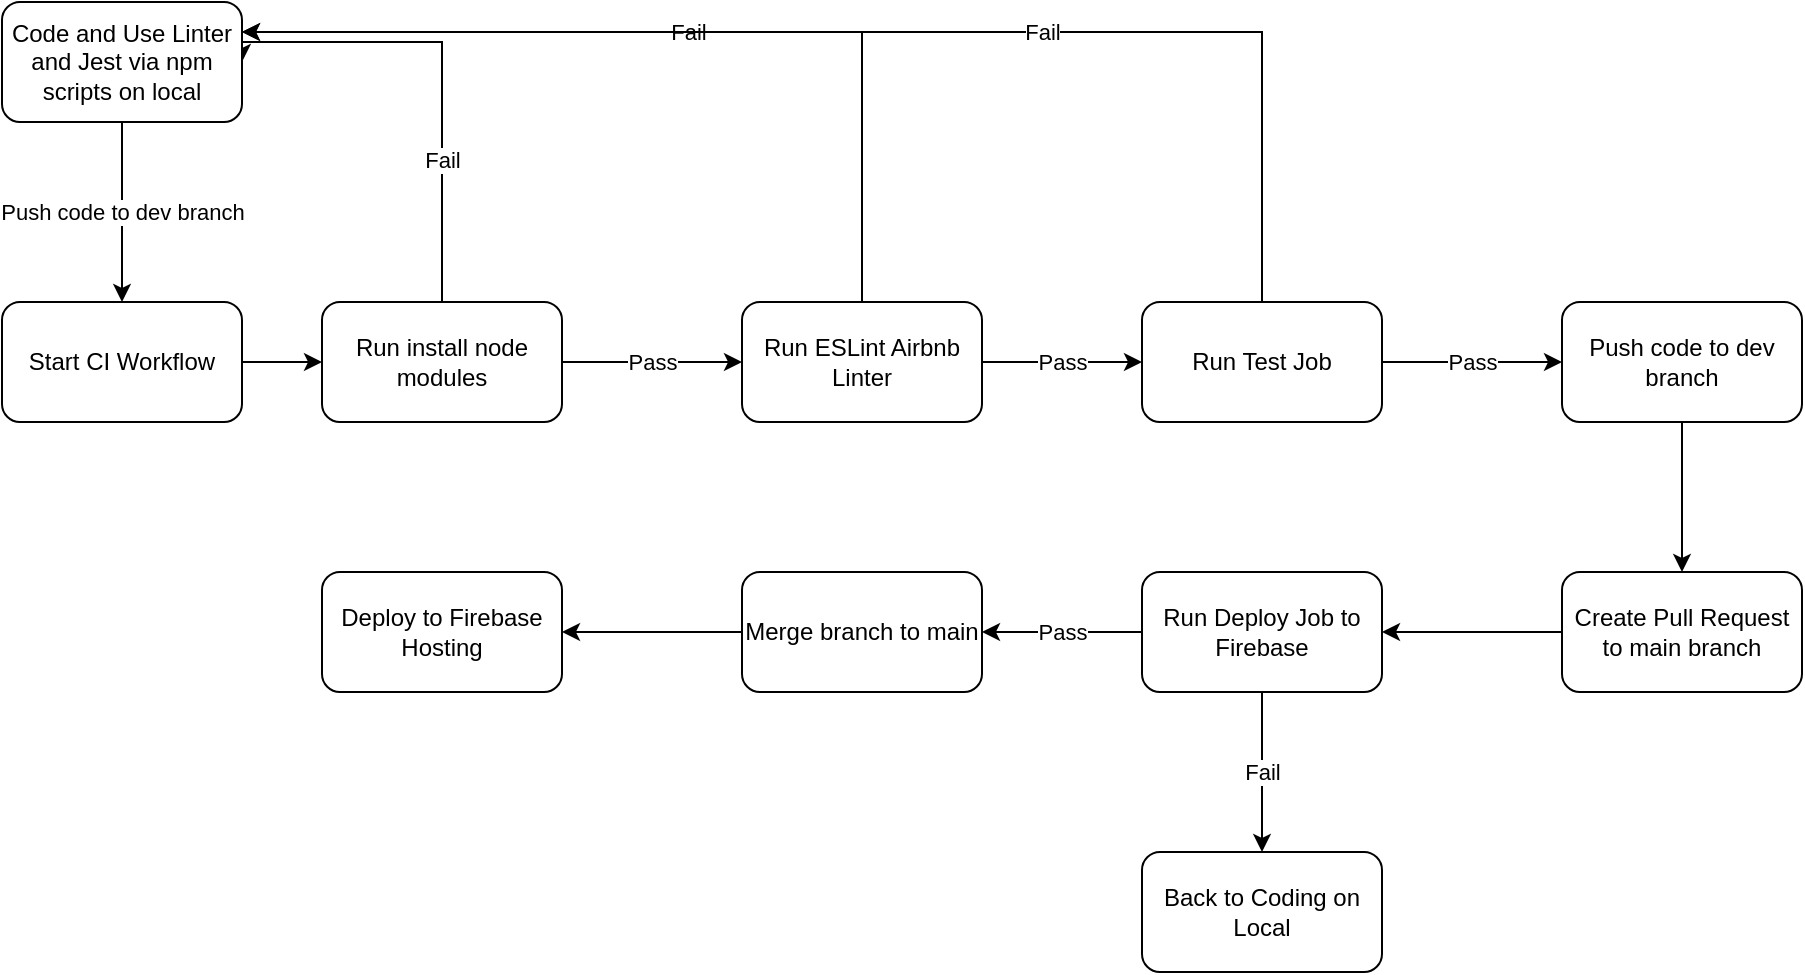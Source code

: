 <mxfile><diagram id="g-MgzxvW5Q7ugQlt8klh" name="Page-1"><mxGraphModel dx="1046" dy="896" grid="1" gridSize="10" guides="1" tooltips="1" connect="1" arrows="1" fold="1" page="1" pageScale="1" pageWidth="1100" pageHeight="850" math="0" shadow="0"><root><mxCell id="0"/><mxCell id="1" parent="0"/><mxCell id="6" value="" style="edgeStyle=orthogonalEdgeStyle;rounded=0;orthogonalLoop=1;jettySize=auto;html=1;" edge="1" parent="1" source="2" target="3"><mxGeometry relative="1" as="geometry"/></mxCell><mxCell id="2" value="Start CI Workflow" style="rounded=1;whiteSpace=wrap;html=1;" vertex="1" parent="1"><mxGeometry x="150" y="290" width="120" height="60" as="geometry"/></mxCell><mxCell id="5" value="Pass" style="edgeStyle=orthogonalEdgeStyle;rounded=0;orthogonalLoop=1;jettySize=auto;html=1;" edge="1" parent="1" source="3" target="4"><mxGeometry relative="1" as="geometry"/></mxCell><mxCell id="11" value="Fail" style="edgeStyle=orthogonalEdgeStyle;rounded=0;orthogonalLoop=1;jettySize=auto;html=1;exitX=0.5;exitY=0;exitDx=0;exitDy=0;entryX=1;entryY=0.5;entryDx=0;entryDy=0;" edge="1" parent="1" source="3" target="7"><mxGeometry x="-0.417" relative="1" as="geometry"><Array as="points"><mxPoint x="370" y="160"/><mxPoint x="270" y="160"/></Array><mxPoint y="-1" as="offset"/></mxGeometry></mxCell><mxCell id="3" value="Run install node modules" style="rounded=1;whiteSpace=wrap;html=1;" vertex="1" parent="1"><mxGeometry x="310" y="290" width="120" height="60" as="geometry"/></mxCell><mxCell id="12" value="Fail" style="edgeStyle=orthogonalEdgeStyle;rounded=0;orthogonalLoop=1;jettySize=auto;html=1;exitX=0.5;exitY=0;exitDx=0;exitDy=0;entryX=1;entryY=0.25;entryDx=0;entryDy=0;" edge="1" parent="1" source="4" target="7"><mxGeometry relative="1" as="geometry"/></mxCell><mxCell id="19" value="Pass" style="edgeStyle=orthogonalEdgeStyle;rounded=0;orthogonalLoop=1;jettySize=auto;html=1;" edge="1" parent="1" source="4" target="18"><mxGeometry relative="1" as="geometry"/></mxCell><mxCell id="4" value="Run ESLint Airbnb Linter" style="whiteSpace=wrap;html=1;rounded=1;" vertex="1" parent="1"><mxGeometry x="520" y="290" width="120" height="60" as="geometry"/></mxCell><mxCell id="8" value="Push code to dev branch" style="edgeStyle=orthogonalEdgeStyle;rounded=0;orthogonalLoop=1;jettySize=auto;html=1;" edge="1" parent="1" source="7" target="2"><mxGeometry relative="1" as="geometry"/></mxCell><mxCell id="7" value="Code and Use Linter and Jest via npm scripts on local" style="rounded=1;whiteSpace=wrap;html=1;" vertex="1" parent="1"><mxGeometry x="150" y="140" width="120" height="60" as="geometry"/></mxCell><mxCell id="17" value="" style="edgeStyle=orthogonalEdgeStyle;rounded=0;orthogonalLoop=1;jettySize=auto;html=1;" edge="1" parent="1" source="14" target="16"><mxGeometry relative="1" as="geometry"/></mxCell><mxCell id="14" value="Push code to dev branch" style="whiteSpace=wrap;html=1;rounded=1;" vertex="1" parent="1"><mxGeometry x="930" y="290" width="120" height="60" as="geometry"/></mxCell><mxCell id="24" value="" style="edgeStyle=orthogonalEdgeStyle;rounded=0;orthogonalLoop=1;jettySize=auto;html=1;" edge="1" parent="1" source="16" target="23"><mxGeometry relative="1" as="geometry"/></mxCell><mxCell id="16" value="Create Pull Request to main branch" style="whiteSpace=wrap;html=1;rounded=1;" vertex="1" parent="1"><mxGeometry x="930" y="425" width="120" height="60" as="geometry"/></mxCell><mxCell id="20" value="Pass" style="edgeStyle=orthogonalEdgeStyle;rounded=0;orthogonalLoop=1;jettySize=auto;html=1;" edge="1" parent="1" source="18" target="14"><mxGeometry relative="1" as="geometry"/></mxCell><mxCell id="21" value="Fail" style="edgeStyle=orthogonalEdgeStyle;rounded=0;orthogonalLoop=1;jettySize=auto;html=1;entryX=1;entryY=0.25;entryDx=0;entryDy=0;" edge="1" parent="1" source="18" target="7"><mxGeometry x="-0.24" relative="1" as="geometry"><mxPoint x="780" y="135" as="targetPoint"/><Array as="points"><mxPoint x="780" y="155"/></Array><mxPoint as="offset"/></mxGeometry></mxCell><mxCell id="18" value="Run Test Job" style="whiteSpace=wrap;html=1;rounded=1;" vertex="1" parent="1"><mxGeometry x="720" y="290" width="120" height="60" as="geometry"/></mxCell><mxCell id="26" value="Pass" style="edgeStyle=orthogonalEdgeStyle;rounded=0;orthogonalLoop=1;jettySize=auto;html=1;" edge="1" parent="1" source="23" target="25"><mxGeometry relative="1" as="geometry"/></mxCell><mxCell id="30" value="Fail" style="edgeStyle=orthogonalEdgeStyle;rounded=0;orthogonalLoop=1;jettySize=auto;html=1;" edge="1" parent="1" source="23" target="29"><mxGeometry relative="1" as="geometry"/></mxCell><mxCell id="23" value="Run Deploy Job to Firebase" style="whiteSpace=wrap;html=1;rounded=1;" vertex="1" parent="1"><mxGeometry x="720" y="425" width="120" height="60" as="geometry"/></mxCell><mxCell id="28" value="" style="edgeStyle=orthogonalEdgeStyle;rounded=0;orthogonalLoop=1;jettySize=auto;html=1;" edge="1" parent="1" source="25" target="27"><mxGeometry relative="1" as="geometry"/></mxCell><mxCell id="25" value="Merge branch to main" style="whiteSpace=wrap;html=1;rounded=1;" vertex="1" parent="1"><mxGeometry x="520" y="425" width="120" height="60" as="geometry"/></mxCell><mxCell id="27" value="Deploy to Firebase Hosting" style="whiteSpace=wrap;html=1;rounded=1;" vertex="1" parent="1"><mxGeometry x="310" y="425" width="120" height="60" as="geometry"/></mxCell><mxCell id="29" value="Back to Coding on Local" style="whiteSpace=wrap;html=1;rounded=1;" vertex="1" parent="1"><mxGeometry x="720" y="565" width="120" height="60" as="geometry"/></mxCell></root></mxGraphModel></diagram></mxfile>